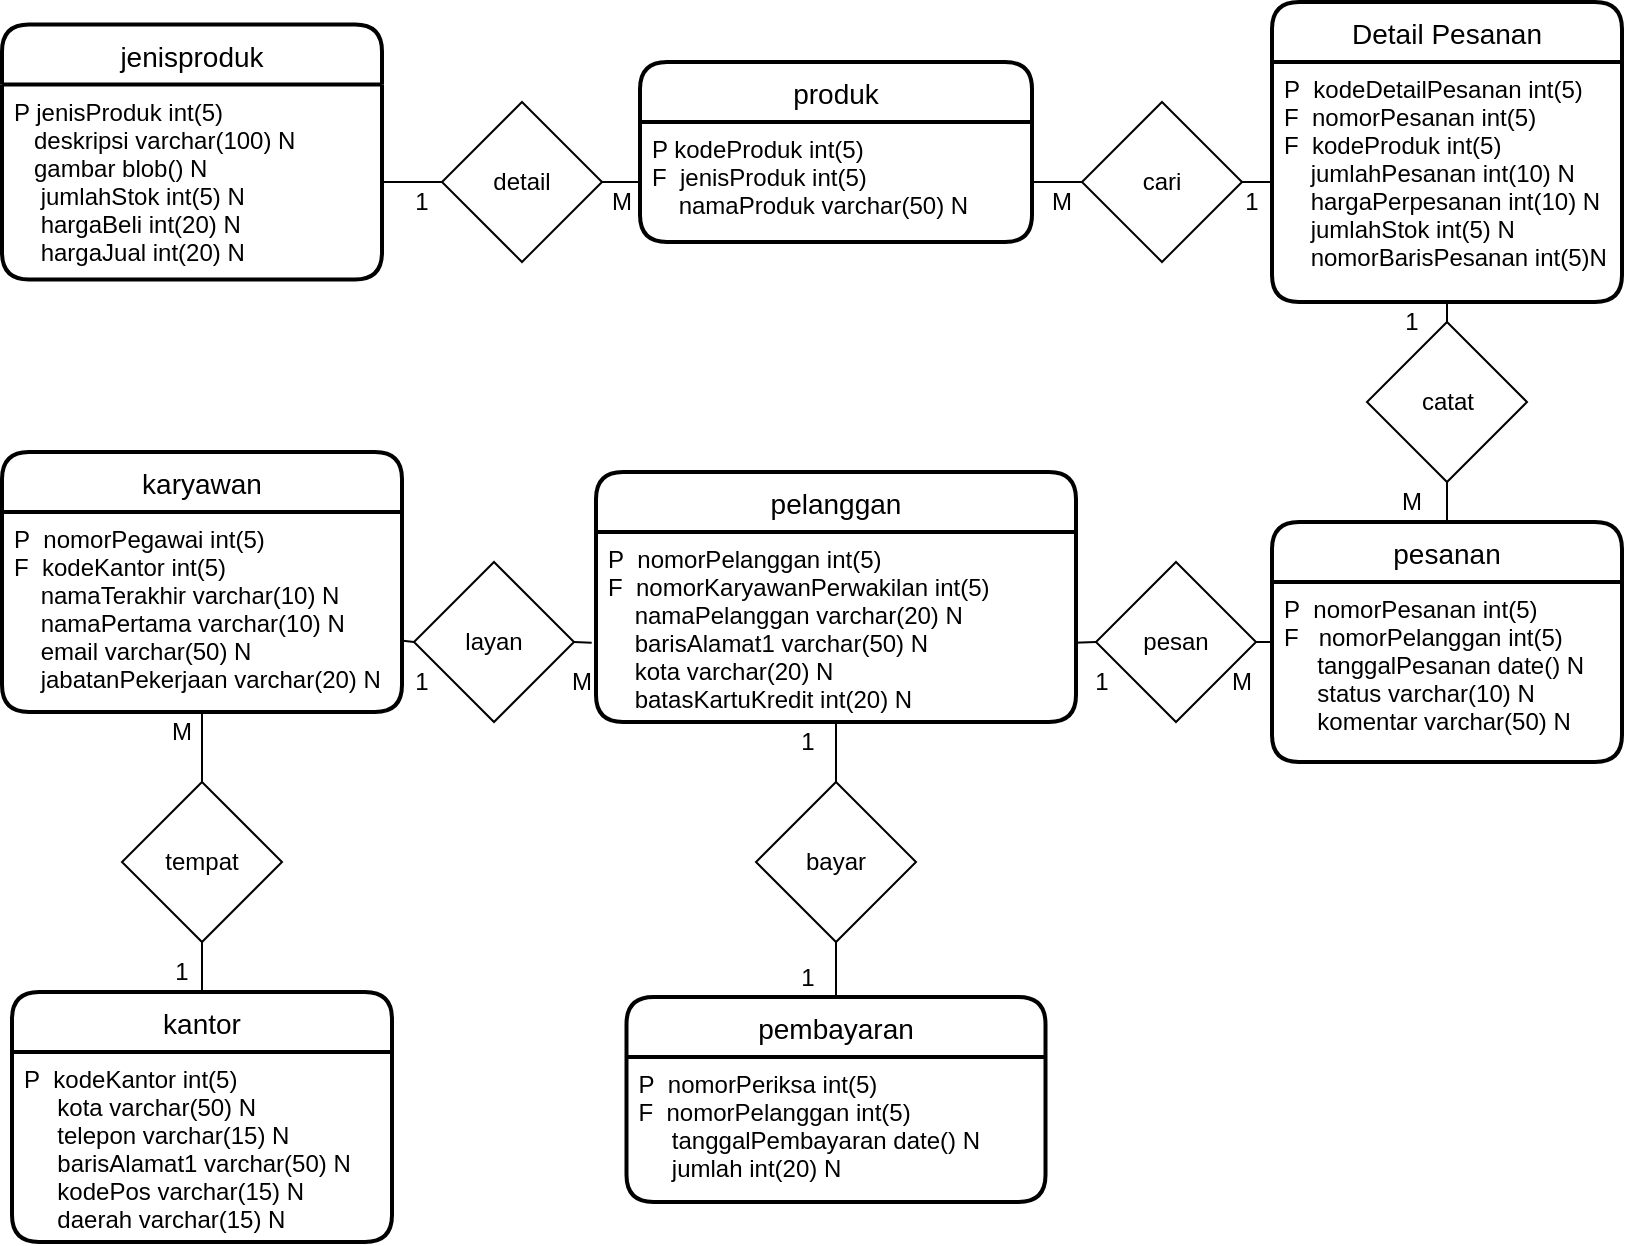<mxfile version="14.0.4" type="device"><diagram id="56AqC4jp03RxfywIVP9d" name="Page-1"><mxGraphModel dx="806" dy="519" grid="1" gridSize="10" guides="1" tooltips="1" connect="1" arrows="1" fold="1" page="1" pageScale="1" pageWidth="827" pageHeight="1169" math="0" shadow="0"><root><mxCell id="0"/><mxCell id="1" parent="0"/><mxCell id="IKhC9tS_Qys87OeUw4fw-12" value="" style="endArrow=none;html=1;entryX=0.5;entryY=1;entryDx=0;entryDy=0;exitX=0.5;exitY=0;exitDx=0;exitDy=0;" parent="1" source="Dr9Og1xa7zKaga_bHuIm-20" target="IKhC9tS_Qys87OeUw4fw-66" edge="1"><mxGeometry width="50" height="50" relative="1" as="geometry"><mxPoint x="370" y="490" as="sourcePoint"/><mxPoint x="369.5" y="460" as="targetPoint"/></mxGeometry></mxCell><mxCell id="IKhC9tS_Qys87OeUw4fw-13" value="" style="endArrow=none;html=1;exitX=0.5;exitY=0;exitDx=0;exitDy=0;entryX=0.5;entryY=1;entryDx=0;entryDy=0;" parent="1" source="Dr9Og1xa7zKaga_bHuIm-18" target="IKhC9tS_Qys87OeUw4fw-69" edge="1"><mxGeometry width="50" height="50" relative="1" as="geometry"><mxPoint x="90" y="520" as="sourcePoint"/><mxPoint x="80" y="400" as="targetPoint"/></mxGeometry></mxCell><mxCell id="IKhC9tS_Qys87OeUw4fw-14" value="" style="endArrow=none;html=1;entryX=1;entryY=0.5;entryDx=0;entryDy=0;exitX=0;exitY=0.5;exitDx=0;exitDy=0;" parent="1" source="n4CuuyzOpn1lhp555N89-1" target="IKhC9tS_Qys87OeUw4fw-58" edge="1"><mxGeometry width="50" height="50" relative="1" as="geometry"><mxPoint x="600" y="145" as="sourcePoint"/><mxPoint x="460" y="100" as="targetPoint"/></mxGeometry></mxCell><mxCell id="IKhC9tS_Qys87OeUw4fw-18" value="" style="endArrow=none;html=1;entryX=-0.009;entryY=0.583;entryDx=0;entryDy=0;entryPerimeter=0;exitX=1;exitY=0.5;exitDx=0;exitDy=0;" parent="1" source="Dr9Og1xa7zKaga_bHuIm-15" target="IKhC9tS_Qys87OeUw4fw-66" edge="1"><mxGeometry width="50" height="50" relative="1" as="geometry"><mxPoint x="180" y="360" as="sourcePoint"/><mxPoint x="260" y="345" as="targetPoint"/></mxGeometry></mxCell><mxCell id="IKhC9tS_Qys87OeUw4fw-33" value="" style="endArrow=none;html=1;entryX=0.5;entryY=1;entryDx=0;entryDy=0;exitX=0.5;exitY=0;exitDx=0;exitDy=0;" parent="1" source="Dr9Og1xa7zKaga_bHuIm-5" target="IKhC9tS_Qys87OeUw4fw-60" edge="1"><mxGeometry width="50" height="50" relative="1" as="geometry"><mxPoint x="680" y="230" as="sourcePoint"/><mxPoint x="660" y="130" as="targetPoint"/></mxGeometry></mxCell><mxCell id="IKhC9tS_Qys87OeUw4fw-45" value="1" style="text;html=1;strokeColor=none;fillColor=none;align=center;verticalAlign=middle;whiteSpace=wrap;rounded=0;" parent="1" vertex="1"><mxGeometry x="200" y="370" width="40" height="20" as="geometry"/></mxCell><mxCell id="IKhC9tS_Qys87OeUw4fw-46" value="M" style="text;html=1;strokeColor=none;fillColor=none;align=center;verticalAlign=middle;whiteSpace=wrap;rounded=0;" parent="1" vertex="1"><mxGeometry x="280" y="370" width="40" height="20" as="geometry"/></mxCell><mxCell id="IKhC9tS_Qys87OeUw4fw-47" value="M" style="text;html=1;strokeColor=none;fillColor=none;align=center;verticalAlign=middle;whiteSpace=wrap;rounded=0;" parent="1" vertex="1"><mxGeometry x="80" y="395" width="40" height="20" as="geometry"/></mxCell><mxCell id="IKhC9tS_Qys87OeUw4fw-48" value="1" style="text;html=1;strokeColor=none;fillColor=none;align=center;verticalAlign=middle;whiteSpace=wrap;rounded=0;" parent="1" vertex="1"><mxGeometry x="393" y="400" width="40" height="20" as="geometry"/></mxCell><mxCell id="IKhC9tS_Qys87OeUw4fw-50" value="1" style="text;html=1;strokeColor=none;fillColor=none;align=center;verticalAlign=middle;whiteSpace=wrap;rounded=0;" parent="1" vertex="1"><mxGeometry x="393" y="517.5" width="40" height="20" as="geometry"/></mxCell><mxCell id="IKhC9tS_Qys87OeUw4fw-51" value="1" style="text;html=1;strokeColor=none;fillColor=none;align=center;verticalAlign=middle;whiteSpace=wrap;rounded=0;" parent="1" vertex="1"><mxGeometry x="540" y="370" width="40" height="20" as="geometry"/></mxCell><mxCell id="IKhC9tS_Qys87OeUw4fw-52" value="M" style="text;html=1;strokeColor=none;fillColor=none;align=center;verticalAlign=middle;whiteSpace=wrap;rounded=0;" parent="1" vertex="1"><mxGeometry x="610" y="370" width="40" height="20" as="geometry"/></mxCell><mxCell id="IKhC9tS_Qys87OeUw4fw-53" value="M&lt;span style=&quot;color: rgba(0 , 0 , 0 , 0) ; font-family: monospace ; font-size: 0px&quot;&gt;%3CmxGraphModel%3E%3Croot%3E%3CmxCell%20id%3D%220%22%2F%3E%3CmxCell%20id%3D%221%22%20parent%3D%220%22%2F%3E%3CmxCell%20id%3D%222%22%20value%3D%221%22%20style%3D%22text%3Bhtml%3D1%3BstrokeColor%3Dnone%3BfillColor%3Dnone%3Balign%3Dcenter%3BverticalAlign%3Dmiddle%3BwhiteSpace%3Dwrap%3Brounded%3D0%3B%22%20vertex%3D%221%22%20parent%3D%221%22%3E%3CmxGeometry%20x%3D%22450%22%20y%3D%22330%22%20width%3D%2240%22%20height%3D%2220%22%20as%3D%22geometry%22%2F%3E%3C%2FmxCell%3E%3C%2Froot%3E%3C%2FmxGraphModel%3E&lt;/span&gt;" style="text;html=1;strokeColor=none;fillColor=none;align=center;verticalAlign=middle;whiteSpace=wrap;rounded=0;" parent="1" vertex="1"><mxGeometry x="695" y="280" width="40" height="20" as="geometry"/></mxCell><mxCell id="IKhC9tS_Qys87OeUw4fw-54" value="1" style="text;html=1;strokeColor=none;fillColor=none;align=center;verticalAlign=middle;whiteSpace=wrap;rounded=0;" parent="1" vertex="1"><mxGeometry x="695" y="190" width="40" height="20" as="geometry"/></mxCell><mxCell id="IKhC9tS_Qys87OeUw4fw-55" value="1" style="text;html=1;strokeColor=none;fillColor=none;align=center;verticalAlign=middle;whiteSpace=wrap;rounded=0;" parent="1" vertex="1"><mxGeometry x="615" y="130" width="40" height="20" as="geometry"/></mxCell><mxCell id="IKhC9tS_Qys87OeUw4fw-56" value="1" style="text;html=1;strokeColor=none;fillColor=none;align=center;verticalAlign=middle;whiteSpace=wrap;rounded=0;" parent="1" vertex="1"><mxGeometry x="200" y="130" width="40" height="20" as="geometry"/></mxCell><mxCell id="IKhC9tS_Qys87OeUw4fw-57" value="jenisproduk" style="swimlane;childLayout=stackLayout;horizontal=1;startSize=30;horizontalStack=0;rounded=1;fontSize=14;fontStyle=0;strokeWidth=2;resizeParent=0;resizeLast=1;shadow=0;dashed=0;align=center;" parent="1" vertex="1"><mxGeometry x="10" y="51.25" width="190" height="127.5" as="geometry"><mxRectangle x="290" y="70" width="100" height="30" as="alternateBounds"/></mxGeometry></mxCell><mxCell id="IKhC9tS_Qys87OeUw4fw-58" value="P jenisProduk int(5)&#xA;   deskripsi varchar(100) N&#xA;   gambar blob() N&#xA;    jumlahStok int(5) N &#xA;    hargaBeli int(20) N &#xA;    hargaJual int(20) N " style="align=left;strokeColor=none;fillColor=none;spacingLeft=4;fontSize=12;verticalAlign=top;resizable=0;rotatable=0;part=1;" parent="IKhC9tS_Qys87OeUw4fw-57" vertex="1"><mxGeometry y="30" width="190" height="97.5" as="geometry"/></mxCell><mxCell id="IKhC9tS_Qys87OeUw4fw-59" value="Detail Pesanan" style="swimlane;childLayout=stackLayout;horizontal=1;startSize=30;horizontalStack=0;rounded=1;fontSize=14;fontStyle=0;strokeWidth=2;resizeParent=0;resizeLast=1;shadow=0;dashed=0;align=center;" parent="1" vertex="1"><mxGeometry x="645" y="40" width="175" height="150" as="geometry"><mxRectangle x="580" y="70" width="80" height="30" as="alternateBounds"/></mxGeometry></mxCell><mxCell id="IKhC9tS_Qys87OeUw4fw-60" value="P  kodeDetailPesanan int(5)&#xA;F  nomorPesanan int(5)&#xA;F  kodeProduk int(5)&#xA;    jumlahPesanan int(10) N    &#xA;    hargaPerpesanan int(10) N &#xA;    jumlahStok int(5) N&#xA;    nomorBarisPesanan int(5)N" style="align=left;strokeColor=none;fillColor=none;spacingLeft=4;fontSize=12;verticalAlign=top;resizable=0;rotatable=0;part=1;" parent="IKhC9tS_Qys87OeUw4fw-59" vertex="1"><mxGeometry y="30" width="175" height="120" as="geometry"/></mxCell><mxCell id="IKhC9tS_Qys87OeUw4fw-63" value="pesanan" style="swimlane;childLayout=stackLayout;horizontal=1;startSize=30;horizontalStack=0;rounded=1;fontSize=14;fontStyle=0;strokeWidth=2;resizeParent=0;resizeLast=1;shadow=0;dashed=0;align=center;" parent="1" vertex="1"><mxGeometry x="645" y="300" width="175" height="120" as="geometry"/></mxCell><mxCell id="IKhC9tS_Qys87OeUw4fw-64" value="P  nomorPesanan int(5) &#xA;F   nomorPelanggan int(5) &#xA;     tanggalPesanan date() N&#xA;     status varchar(10) N&#xA;     komentar varchar(50) N" style="align=left;strokeColor=none;fillColor=none;spacingLeft=4;fontSize=12;verticalAlign=top;resizable=0;rotatable=0;part=1;" parent="IKhC9tS_Qys87OeUw4fw-63" vertex="1"><mxGeometry y="30" width="175" height="90" as="geometry"/></mxCell><mxCell id="IKhC9tS_Qys87OeUw4fw-65" value="pelanggan" style="swimlane;childLayout=stackLayout;horizontal=1;startSize=30;horizontalStack=0;rounded=1;fontSize=14;fontStyle=0;strokeWidth=2;resizeParent=0;resizeLast=1;shadow=0;dashed=0;align=center;" parent="1" vertex="1"><mxGeometry x="307" y="275" width="240" height="125" as="geometry"/></mxCell><mxCell id="IKhC9tS_Qys87OeUw4fw-66" value="P  nomorPelanggan int(5) &#xA;F  nomorKaryawanPerwakilan int(5) &#xA;    namaPelanggan varchar(20) N&#xA;    barisAlamat1 varchar(50) N&#xA;    kota varchar(20) N &#xA;    batasKartuKredit int(20) N" style="align=left;strokeColor=none;fillColor=none;spacingLeft=4;fontSize=12;verticalAlign=top;resizable=0;rotatable=0;part=1;" parent="IKhC9tS_Qys87OeUw4fw-65" vertex="1"><mxGeometry y="30" width="240" height="95" as="geometry"/></mxCell><mxCell id="IKhC9tS_Qys87OeUw4fw-68" value="karyawan" style="swimlane;childLayout=stackLayout;horizontal=1;startSize=30;horizontalStack=0;rounded=1;fontSize=14;fontStyle=0;strokeWidth=2;resizeParent=0;resizeLast=1;shadow=0;dashed=0;align=center;" parent="1" vertex="1"><mxGeometry x="10" y="265" width="200" height="130" as="geometry"/></mxCell><mxCell id="IKhC9tS_Qys87OeUw4fw-69" value="P  nomorPegawai int(5) &#xA;F  kodeKantor int(5) &#xA;    namaTerakhir varchar(10) N&#xA;    namaPertama varchar(10) N&#xA;    email varchar(50) N&#xA;    jabatanPekerjaan varchar(20) N" style="align=left;strokeColor=none;fillColor=none;spacingLeft=4;fontSize=12;verticalAlign=top;resizable=0;rotatable=0;part=1;" parent="IKhC9tS_Qys87OeUw4fw-68" vertex="1"><mxGeometry y="30" width="200" height="100" as="geometry"/></mxCell><mxCell id="IKhC9tS_Qys87OeUw4fw-70" value="kantor" style="swimlane;childLayout=stackLayout;horizontal=1;startSize=30;horizontalStack=0;rounded=1;fontSize=14;fontStyle=0;strokeWidth=2;resizeParent=0;resizeLast=1;shadow=0;dashed=0;align=center;" parent="1" vertex="1"><mxGeometry x="15" y="535" width="190" height="125" as="geometry"/></mxCell><mxCell id="IKhC9tS_Qys87OeUw4fw-71" value="P  kodeKantor int(5)&#xA;     kota varchar(50) N&#xA;     telepon varchar(15) N&#xA;     barisAlamat1 varchar(50) N&#xA;     kodePos varchar(15) N&#xA;     daerah varchar(15) N" style="align=left;strokeColor=none;fillColor=none;spacingLeft=4;fontSize=12;verticalAlign=top;resizable=0;rotatable=0;part=1;" parent="IKhC9tS_Qys87OeUw4fw-70" vertex="1"><mxGeometry y="30" width="190" height="95" as="geometry"/></mxCell><mxCell id="IKhC9tS_Qys87OeUw4fw-73" value="pembayaran" style="swimlane;childLayout=stackLayout;horizontal=1;startSize=30;horizontalStack=0;rounded=1;fontSize=14;fontStyle=0;strokeWidth=2;resizeParent=0;resizeLast=1;shadow=0;dashed=0;align=center;" parent="1" vertex="1"><mxGeometry x="322.25" y="537.5" width="209.5" height="102.5" as="geometry"/></mxCell><mxCell id="IKhC9tS_Qys87OeUw4fw-74" value="P  nomorPeriksa int(5)&#xA;F  nomorPelanggan int(5)&#xA;     tanggalPembayaran date() N&#xA;     jumlah int(20) N" style="align=left;strokeColor=none;fillColor=none;spacingLeft=4;fontSize=12;verticalAlign=top;resizable=0;rotatable=0;part=1;" parent="IKhC9tS_Qys87OeUw4fw-73" vertex="1"><mxGeometry y="30" width="209.5" height="72.5" as="geometry"/></mxCell><mxCell id="IKhC9tS_Qys87OeUw4fw-77" value="1" style="text;html=1;strokeColor=none;fillColor=none;align=center;verticalAlign=middle;whiteSpace=wrap;rounded=0;" parent="1" vertex="1"><mxGeometry x="80" y="515" width="40" height="20" as="geometry"/></mxCell><mxCell id="n4CuuyzOpn1lhp555N89-1" value="detail" style="rhombus;whiteSpace=wrap;html=1;" parent="1" vertex="1"><mxGeometry x="230" y="90" width="80" height="80" as="geometry"/></mxCell><mxCell id="Dr9Og1xa7zKaga_bHuIm-5" value="catat" style="rhombus;whiteSpace=wrap;html=1;" parent="1" vertex="1"><mxGeometry x="692.5" y="200" width="80" height="80" as="geometry"/></mxCell><mxCell id="Dr9Og1xa7zKaga_bHuIm-6" value="" style="endArrow=none;html=1;entryX=0.5;entryY=1;entryDx=0;entryDy=0;exitX=0.5;exitY=0;exitDx=0;exitDy=0;" parent="1" source="IKhC9tS_Qys87OeUw4fw-63" target="Dr9Og1xa7zKaga_bHuIm-5" edge="1"><mxGeometry width="50" height="50" relative="1" as="geometry"><mxPoint x="720" y="280" as="sourcePoint"/><mxPoint x="720" y="130" as="targetPoint"/></mxGeometry></mxCell><mxCell id="Dr9Og1xa7zKaga_bHuIm-8" value="" style="endArrow=none;html=1;entryX=0.996;entryY=0.583;entryDx=0;entryDy=0;exitX=0;exitY=0.5;exitDx=0;exitDy=0;entryPerimeter=0;" parent="1" source="Dr9Og1xa7zKaga_bHuIm-9" target="IKhC9tS_Qys87OeUw4fw-66" edge="1"><mxGeometry width="50" height="50" relative="1" as="geometry"><mxPoint x="610" y="359.5" as="sourcePoint"/><mxPoint x="540" y="359.5" as="targetPoint"/></mxGeometry></mxCell><mxCell id="Dr9Og1xa7zKaga_bHuIm-15" value="layan" style="rhombus;whiteSpace=wrap;html=1;" parent="1" vertex="1"><mxGeometry x="216" y="320" width="80" height="80" as="geometry"/></mxCell><mxCell id="Dr9Og1xa7zKaga_bHuIm-16" value="" style="endArrow=none;html=1;entryX=0;entryY=0.5;entryDx=0;entryDy=0;exitX=0.997;exitY=0.642;exitDx=0;exitDy=0;exitPerimeter=0;" parent="1" source="IKhC9tS_Qys87OeUw4fw-69" target="Dr9Og1xa7zKaga_bHuIm-15" edge="1"><mxGeometry width="50" height="50" relative="1" as="geometry"><mxPoint x="230" y="270" as="sourcePoint"/><mxPoint x="200" y="290" as="targetPoint"/></mxGeometry></mxCell><mxCell id="Dr9Og1xa7zKaga_bHuIm-18" value="tempat" style="rhombus;whiteSpace=wrap;html=1;" parent="1" vertex="1"><mxGeometry x="70" y="430" width="80" height="80" as="geometry"/></mxCell><mxCell id="Dr9Og1xa7zKaga_bHuIm-19" value="" style="endArrow=none;html=1;exitX=0.5;exitY=0;exitDx=0;exitDy=0;entryX=0.5;entryY=1;entryDx=0;entryDy=0;" parent="1" source="IKhC9tS_Qys87OeUw4fw-70" target="Dr9Og1xa7zKaga_bHuIm-18" edge="1"><mxGeometry width="50" height="50" relative="1" as="geometry"><mxPoint x="90" y="507" as="sourcePoint"/><mxPoint x="90" y="390" as="targetPoint"/></mxGeometry></mxCell><mxCell id="Dr9Og1xa7zKaga_bHuIm-20" value="bayar" style="rhombus;whiteSpace=wrap;html=1;" parent="1" vertex="1"><mxGeometry x="387" y="430" width="80" height="80" as="geometry"/></mxCell><mxCell id="Dr9Og1xa7zKaga_bHuIm-21" value="" style="endArrow=none;html=1;entryX=0.5;entryY=1;entryDx=0;entryDy=0;exitX=0.5;exitY=0;exitDx=0;exitDy=0;" parent="1" source="IKhC9tS_Qys87OeUw4fw-73" target="Dr9Og1xa7zKaga_bHuIm-20" edge="1"><mxGeometry width="50" height="50" relative="1" as="geometry"><mxPoint x="405" y="560" as="sourcePoint"/><mxPoint x="405" y="435" as="targetPoint"/></mxGeometry></mxCell><mxCell id="Dr9Og1xa7zKaga_bHuIm-9" value="pesan" style="rhombus;whiteSpace=wrap;html=1;" parent="1" vertex="1"><mxGeometry x="557" y="320" width="80" height="80" as="geometry"/></mxCell><mxCell id="Dr9Og1xa7zKaga_bHuIm-23" value="" style="endArrow=none;html=1;entryX=1;entryY=0.5;entryDx=0;entryDy=0;exitX=0;exitY=0.5;exitDx=0;exitDy=0;" parent="1" source="IKhC9tS_Qys87OeUw4fw-63" target="Dr9Og1xa7zKaga_bHuIm-9" edge="1"><mxGeometry width="50" height="50" relative="1" as="geometry"><mxPoint x="660" y="360" as="sourcePoint"/><mxPoint x="519.04" y="359.94" as="targetPoint"/></mxGeometry></mxCell><mxCell id="9BuzatEi7yi0E1Zo5Zti-1" value="produk" style="swimlane;childLayout=stackLayout;horizontal=1;startSize=30;horizontalStack=0;rounded=1;fontSize=14;fontStyle=0;strokeWidth=2;resizeParent=0;resizeLast=1;shadow=0;dashed=0;align=center;" vertex="1" parent="1"><mxGeometry x="329" y="70" width="196" height="90" as="geometry"><mxRectangle x="580" y="70" width="80" height="30" as="alternateBounds"/></mxGeometry></mxCell><mxCell id="9BuzatEi7yi0E1Zo5Zti-2" value="P kodeProduk int(5)&#xA;F  jenisProduk int(5) &#xA;    namaProduk varchar(50) N" style="align=left;strokeColor=none;fillColor=none;spacingLeft=4;fontSize=12;verticalAlign=top;resizable=0;rotatable=0;part=1;" vertex="1" parent="9BuzatEi7yi0E1Zo5Zti-1"><mxGeometry y="30" width="196" height="60" as="geometry"/></mxCell><mxCell id="9BuzatEi7yi0E1Zo5Zti-7" value="" style="endArrow=none;html=1;entryX=0;entryY=0.5;entryDx=0;entryDy=0;exitX=1;exitY=0.5;exitDx=0;exitDy=0;" edge="1" parent="1" source="n4CuuyzOpn1lhp555N89-1" target="9BuzatEi7yi0E1Zo5Zti-2"><mxGeometry width="50" height="50" relative="1" as="geometry"><mxPoint x="354" y="97.5" as="sourcePoint"/><mxPoint x="440" y="97.5" as="targetPoint"/></mxGeometry></mxCell><mxCell id="9BuzatEi7yi0E1Zo5Zti-8" value="cari" style="rhombus;whiteSpace=wrap;html=1;" vertex="1" parent="1"><mxGeometry x="550" y="90" width="80" height="80" as="geometry"/></mxCell><mxCell id="9BuzatEi7yi0E1Zo5Zti-9" value="" style="endArrow=none;html=1;entryX=0;entryY=0.5;entryDx=0;entryDy=0;exitX=1;exitY=0.5;exitDx=0;exitDy=0;" edge="1" parent="1" source="9BuzatEi7yi0E1Zo5Zti-8" target="IKhC9tS_Qys87OeUw4fw-60"><mxGeometry width="50" height="50" relative="1" as="geometry"><mxPoint x="570" y="100" as="sourcePoint"/><mxPoint x="630" y="97.5" as="targetPoint"/></mxGeometry></mxCell><mxCell id="9BuzatEi7yi0E1Zo5Zti-10" value="" style="endArrow=none;html=1;entryX=0;entryY=0.5;entryDx=0;entryDy=0;exitX=1;exitY=0.5;exitDx=0;exitDy=0;" edge="1" parent="1" source="9BuzatEi7yi0E1Zo5Zti-2" target="9BuzatEi7yi0E1Zo5Zti-8"><mxGeometry width="50" height="50" relative="1" as="geometry"><mxPoint x="530" y="62.5" as="sourcePoint"/><mxPoint x="590" y="60" as="targetPoint"/></mxGeometry></mxCell><mxCell id="9BuzatEi7yi0E1Zo5Zti-11" value="M&lt;span style=&quot;color: rgba(0 , 0 , 0 , 0) ; font-family: monospace ; font-size: 0px&quot;&gt;%3CmxGraphModel%3E%3Croot%3E%3CmxCell%20id%3D%220%22%2F%3E%3CmxCell%20id%3D%221%22%20parent%3D%220%22%2F%3E%3CmxCell%20id%3D%222%22%20value%3D%221%22%20style%3D%22text%3Bhtml%3D1%3BstrokeColor%3Dnone%3BfillColor%3Dnone%3Balign%3Dcenter%3BverticalAlign%3Dmiddle%3BwhiteSpace%3Dwrap%3Brounded%3D0%3B%22%20vertex%3D%221%22%20parent%3D%221%22%3E%3CmxGeometry%20x%3D%22450%22%20y%3D%22330%22%20width%3D%2240%22%20height%3D%2220%22%20as%3D%22geometry%22%2F%3E%3C%2FmxCell%3E%3C%2Froot%3E%3C%2FmxGraphModel%3E&lt;/span&gt;" style="text;html=1;strokeColor=none;fillColor=none;align=center;verticalAlign=middle;whiteSpace=wrap;rounded=0;" vertex="1" parent="1"><mxGeometry x="520" y="130" width="40" height="20" as="geometry"/></mxCell><mxCell id="9BuzatEi7yi0E1Zo5Zti-12" value="M&lt;span style=&quot;color: rgba(0 , 0 , 0 , 0) ; font-family: monospace ; font-size: 0px&quot;&gt;%3CmxGraphModel%3E%3Croot%3E%3CmxCell%20id%3D%220%22%2F%3E%3CmxCell%20id%3D%221%22%20parent%3D%220%22%2F%3E%3CmxCell%20id%3D%222%22%20value%3D%221%22%20style%3D%22text%3Bhtml%3D1%3BstrokeColor%3Dnone%3BfillColor%3Dnone%3Balign%3Dcenter%3BverticalAlign%3Dmiddle%3BwhiteSpace%3Dwrap%3Brounded%3D0%3B%22%20vertex%3D%221%22%20parent%3D%221%22%3E%3CmxGeometry%20x%3D%22450%22%20y%3D%22330%22%20width%3D%2240%22%20height%3D%2220%22%20as%3D%22geometry%22%2F%3E%3C%2FmxCell%3E%3C%2Froot%3E%3C%2FmxGraphModel%3E&lt;/span&gt;" style="text;html=1;strokeColor=none;fillColor=none;align=center;verticalAlign=middle;whiteSpace=wrap;rounded=0;" vertex="1" parent="1"><mxGeometry x="300" y="130" width="40" height="20" as="geometry"/></mxCell></root></mxGraphModel></diagram></mxfile>